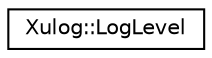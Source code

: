 digraph "Graphical Class Hierarchy"
{
 // LATEX_PDF_SIZE
  edge [fontname="Helvetica",fontsize="10",labelfontname="Helvetica",labelfontsize="10"];
  node [fontname="Helvetica",fontsize="10",shape=record];
  rankdir="LR";
  Node0 [label="Xulog::LogLevel",height=0.2,width=0.4,color="black", fillcolor="white", style="filled",URL="$class_xulog_1_1_log_level.html",tooltip="日志等级类"];
}
